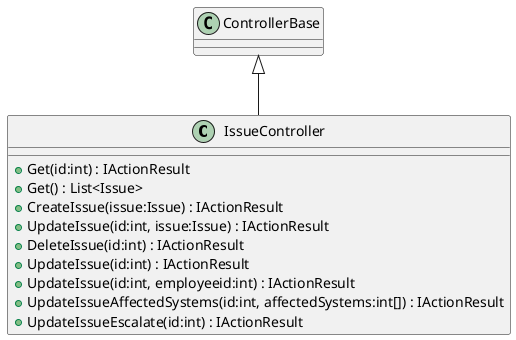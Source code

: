 @startuml
class IssueController {
    + Get(id:int) : IActionResult
    + Get() : List<Issue>
    + CreateIssue(issue:Issue) : IActionResult
    + UpdateIssue(id:int, issue:Issue) : IActionResult
    + DeleteIssue(id:int) : IActionResult
    + UpdateIssue(id:int) : IActionResult
    + UpdateIssue(id:int, employeeid:int) : IActionResult
    + UpdateIssueAffectedSystems(id:int, affectedSystems:int[]) : IActionResult
    + UpdateIssueEscalate(id:int) : IActionResult
}
ControllerBase <|-- IssueController
@enduml
